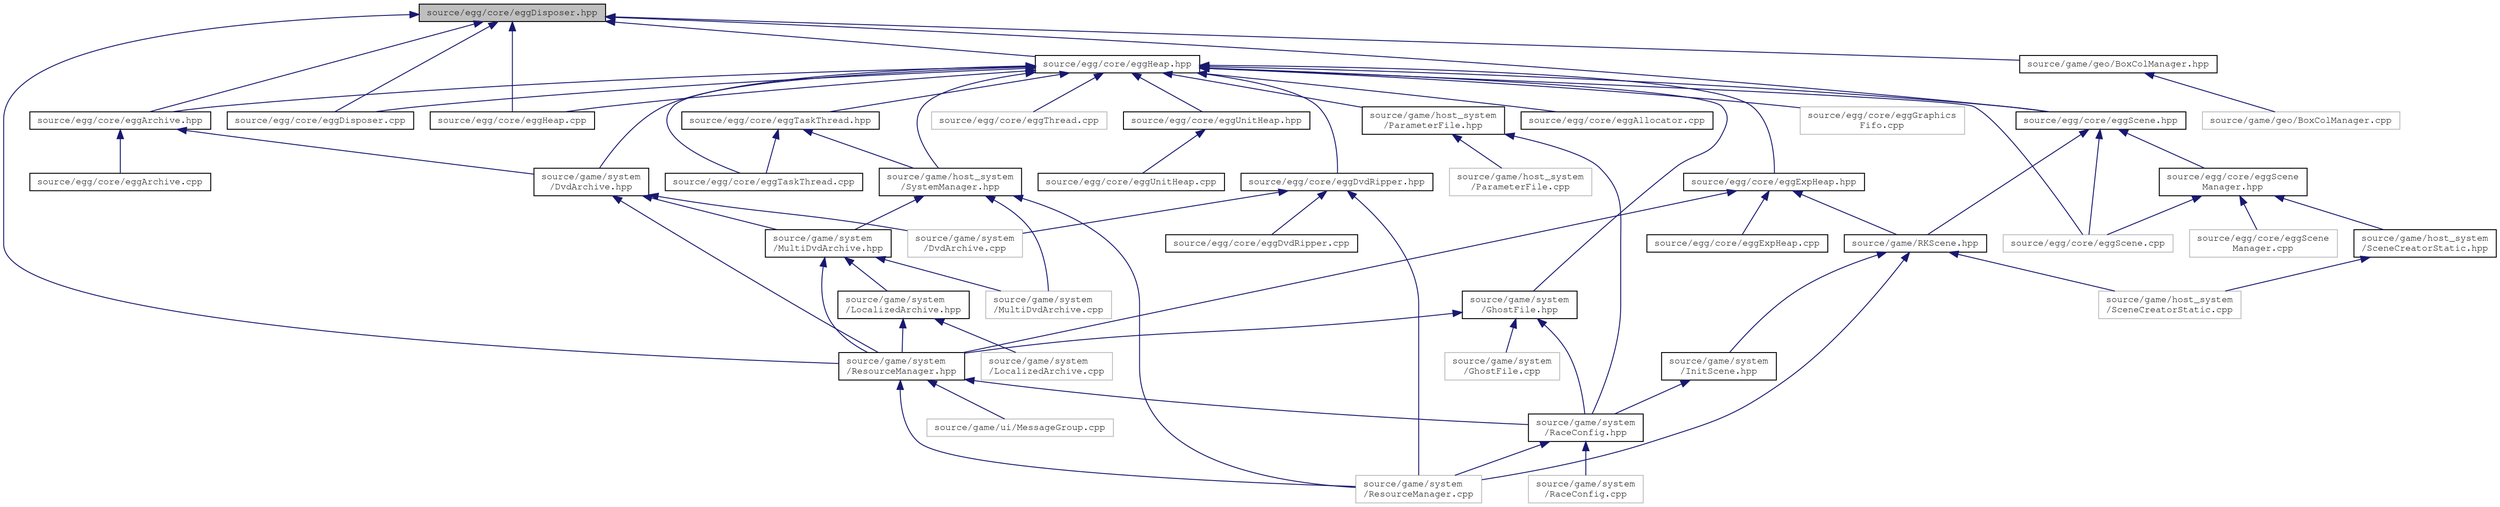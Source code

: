 digraph "source/egg/core/eggDisposer.hpp"
{
 // LATEX_PDF_SIZE
  edge [fontname="FreeMono",fontsize="10",labelfontname="FreeMono",labelfontsize="10"];
  node [fontname="FreeMono",fontsize="10",shape=record];
  Node1 [label="source/egg/core/eggDisposer.hpp",height=0.2,width=0.4,color="black", fillcolor="grey75", style="filled", fontcolor="black",tooltip="Headers for EGG::Disposer."];
  Node1 -> Node2 [dir="back",color="midnightblue",fontsize="10",style="solid",fontname="FreeMono"];
  Node2 [label="source/egg/core/eggArchive.hpp",height=0.2,width=0.4,color="black", fillcolor="white", style="filled",URL="$egg_archive_8hpp.html",tooltip="A read-only view of a \"dolphin archive\" .arc file."];
  Node2 -> Node3 [dir="back",color="midnightblue",fontsize="10",style="solid",fontname="FreeMono"];
  Node3 [label="source/egg/core/eggArchive.cpp",height=0.2,width=0.4,color="black", fillcolor="white", style="filled",URL="$egg_archive_8cpp.html",tooltip="TODO."];
  Node2 -> Node4 [dir="back",color="midnightblue",fontsize="10",style="solid",fontname="FreeMono"];
  Node4 [label="source/game/system\l/DvdArchive.hpp",height=0.2,width=0.4,color="black", fillcolor="white", style="filled",URL="$_dvd_archive_8hpp_source.html",tooltip=" "];
  Node4 -> Node5 [dir="back",color="midnightblue",fontsize="10",style="solid",fontname="FreeMono"];
  Node5 [label="source/game/system\l/DvdArchive.cpp",height=0.2,width=0.4,color="grey75", fillcolor="white", style="filled",tooltip=" "];
  Node4 -> Node6 [dir="back",color="midnightblue",fontsize="10",style="solid",fontname="FreeMono"];
  Node6 [label="source/game/system\l/MultiDvdArchive.hpp",height=0.2,width=0.4,color="black", fillcolor="white", style="filled",URL="$_multi_dvd_archive_8hpp_source.html",tooltip=" "];
  Node6 -> Node7 [dir="back",color="midnightblue",fontsize="10",style="solid",fontname="FreeMono"];
  Node7 [label="source/game/system\l/LocalizedArchive.hpp",height=0.2,width=0.4,color="black", fillcolor="white", style="filled",URL="$_localized_archive_8hpp_source.html",tooltip=" "];
  Node7 -> Node8 [dir="back",color="midnightblue",fontsize="10",style="solid",fontname="FreeMono"];
  Node8 [label="source/game/system\l/LocalizedArchive.cpp",height=0.2,width=0.4,color="grey75", fillcolor="white", style="filled",tooltip=" "];
  Node7 -> Node9 [dir="back",color="midnightblue",fontsize="10",style="solid",fontname="FreeMono"];
  Node9 [label="source/game/system\l/ResourceManager.hpp",height=0.2,width=0.4,color="black", fillcolor="white", style="filled",URL="$_resource_manager_8hpp_source.html",tooltip=" "];
  Node9 -> Node10 [dir="back",color="midnightblue",fontsize="10",style="solid",fontname="FreeMono"];
  Node10 [label="source/game/system\l/RaceConfig.hpp",height=0.2,width=0.4,color="black", fillcolor="white", style="filled",URL="$_race_config_8hpp_source.html",tooltip=" "];
  Node10 -> Node11 [dir="back",color="midnightblue",fontsize="10",style="solid",fontname="FreeMono"];
  Node11 [label="source/game/system\l/RaceConfig.cpp",height=0.2,width=0.4,color="grey75", fillcolor="white", style="filled",tooltip=" "];
  Node10 -> Node12 [dir="back",color="midnightblue",fontsize="10",style="solid",fontname="FreeMono"];
  Node12 [label="source/game/system\l/ResourceManager.cpp",height=0.2,width=0.4,color="grey75", fillcolor="white", style="filled",tooltip=" "];
  Node9 -> Node12 [dir="back",color="midnightblue",fontsize="10",style="solid",fontname="FreeMono"];
  Node9 -> Node13 [dir="back",color="midnightblue",fontsize="10",style="solid",fontname="FreeMono"];
  Node13 [label="source/game/ui/MessageGroup.cpp",height=0.2,width=0.4,color="grey75", fillcolor="white", style="filled",tooltip=" "];
  Node6 -> Node14 [dir="back",color="midnightblue",fontsize="10",style="solid",fontname="FreeMono"];
  Node14 [label="source/game/system\l/MultiDvdArchive.cpp",height=0.2,width=0.4,color="grey75", fillcolor="white", style="filled",tooltip=" "];
  Node6 -> Node9 [dir="back",color="midnightblue",fontsize="10",style="solid",fontname="FreeMono"];
  Node4 -> Node9 [dir="back",color="midnightblue",fontsize="10",style="solid",fontname="FreeMono"];
  Node1 -> Node15 [dir="back",color="midnightblue",fontsize="10",style="solid",fontname="FreeMono"];
  Node15 [label="source/egg/core/eggDisposer.cpp",height=0.2,width=0.4,color="black", fillcolor="white", style="filled",URL="$egg_disposer_8cpp.html",tooltip="Disposer implementations."];
  Node1 -> Node16 [dir="back",color="midnightblue",fontsize="10",style="solid",fontname="FreeMono"];
  Node16 [label="source/egg/core/eggHeap.cpp",height=0.2,width=0.4,color="black", fillcolor="white", style="filled",URL="$egg_heap_8cpp.html",tooltip="Heap implementations."];
  Node1 -> Node17 [dir="back",color="midnightblue",fontsize="10",style="solid",fontname="FreeMono"];
  Node17 [label="source/egg/core/eggHeap.hpp",height=0.2,width=0.4,color="black", fillcolor="white", style="filled",URL="$egg_heap_8hpp.html",tooltip="Base Heap class."];
  Node17 -> Node18 [dir="back",color="midnightblue",fontsize="10",style="solid",fontname="FreeMono"];
  Node18 [label="source/egg/core/eggAllocator.cpp",height=0.2,width=0.4,color="black", fillcolor="white", style="filled",URL="$egg_allocator_8cpp.html",tooltip="Implementation for the allocator wrapper."];
  Node17 -> Node2 [dir="back",color="midnightblue",fontsize="10",style="solid",fontname="FreeMono"];
  Node17 -> Node15 [dir="back",color="midnightblue",fontsize="10",style="solid",fontname="FreeMono"];
  Node17 -> Node19 [dir="back",color="midnightblue",fontsize="10",style="solid",fontname="FreeMono"];
  Node19 [label="source/egg/core/eggDvdRipper.hpp",height=0.2,width=0.4,color="black", fillcolor="white", style="filled",URL="$egg_dvd_ripper_8hpp.html",tooltip="Headers for the EGG DVD ripper."];
  Node19 -> Node20 [dir="back",color="midnightblue",fontsize="10",style="solid",fontname="FreeMono"];
  Node20 [label="source/egg/core/eggDvdRipper.cpp",height=0.2,width=0.4,color="black", fillcolor="white", style="filled",URL="$egg_dvd_ripper_8cpp.html",tooltip="Implementations for the EGG DVD ripper."];
  Node19 -> Node5 [dir="back",color="midnightblue",fontsize="10",style="solid",fontname="FreeMono"];
  Node19 -> Node12 [dir="back",color="midnightblue",fontsize="10",style="solid",fontname="FreeMono"];
  Node17 -> Node21 [dir="back",color="midnightblue",fontsize="10",style="solid",fontname="FreeMono"];
  Node21 [label="source/egg/core/eggExpHeap.hpp",height=0.2,width=0.4,color="black", fillcolor="white", style="filled",URL="$egg_exp_heap_8hpp.html",tooltip="EGG wraper for expanded heaps header."];
  Node21 -> Node22 [dir="back",color="midnightblue",fontsize="10",style="solid",fontname="FreeMono"];
  Node22 [label="source/egg/core/eggExpHeap.cpp",height=0.2,width=0.4,color="black", fillcolor="white", style="filled",URL="$egg_exp_heap_8cpp.html",tooltip="EGG wraper for expanded heaps implementation."];
  Node21 -> Node23 [dir="back",color="midnightblue",fontsize="10",style="solid",fontname="FreeMono"];
  Node23 [label="source/game/RKScene.hpp",height=0.2,width=0.4,color="black", fillcolor="white", style="filled",URL="$_r_k_scene_8hpp_source.html",tooltip=" "];
  Node23 -> Node24 [dir="back",color="midnightblue",fontsize="10",style="solid",fontname="FreeMono"];
  Node24 [label="source/game/host_system\l/SceneCreatorStatic.cpp",height=0.2,width=0.4,color="grey75", fillcolor="white", style="filled",tooltip=" "];
  Node23 -> Node25 [dir="back",color="midnightblue",fontsize="10",style="solid",fontname="FreeMono"];
  Node25 [label="source/game/system\l/InitScene.hpp",height=0.2,width=0.4,color="black", fillcolor="white", style="filled",URL="$_init_scene_8hpp_source.html",tooltip=" "];
  Node25 -> Node10 [dir="back",color="midnightblue",fontsize="10",style="solid",fontname="FreeMono"];
  Node23 -> Node12 [dir="back",color="midnightblue",fontsize="10",style="solid",fontname="FreeMono"];
  Node21 -> Node9 [dir="back",color="midnightblue",fontsize="10",style="solid",fontname="FreeMono"];
  Node17 -> Node26 [dir="back",color="midnightblue",fontsize="10",style="solid",fontname="FreeMono"];
  Node26 [label="source/egg/core/eggGraphics\lFifo.cpp",height=0.2,width=0.4,color="grey75", fillcolor="white", style="filled",tooltip=" "];
  Node17 -> Node16 [dir="back",color="midnightblue",fontsize="10",style="solid",fontname="FreeMono"];
  Node17 -> Node27 [dir="back",color="midnightblue",fontsize="10",style="solid",fontname="FreeMono"];
  Node27 [label="source/egg/core/eggScene.cpp",height=0.2,width=0.4,color="grey75", fillcolor="white", style="filled",tooltip=" "];
  Node17 -> Node28 [dir="back",color="midnightblue",fontsize="10",style="solid",fontname="FreeMono"];
  Node28 [label="source/egg/core/eggScene.hpp",height=0.2,width=0.4,color="black", fillcolor="white", style="filled",URL="$egg_scene_8hpp.html",tooltip="TODO."];
  Node28 -> Node27 [dir="back",color="midnightblue",fontsize="10",style="solid",fontname="FreeMono"];
  Node28 -> Node29 [dir="back",color="midnightblue",fontsize="10",style="solid",fontname="FreeMono"];
  Node29 [label="source/egg/core/eggScene\lManager.hpp",height=0.2,width=0.4,color="black", fillcolor="white", style="filled",URL="$egg_scene_manager_8hpp_source.html",tooltip=" "];
  Node29 -> Node27 [dir="back",color="midnightblue",fontsize="10",style="solid",fontname="FreeMono"];
  Node29 -> Node30 [dir="back",color="midnightblue",fontsize="10",style="solid",fontname="FreeMono"];
  Node30 [label="source/egg/core/eggScene\lManager.cpp",height=0.2,width=0.4,color="grey75", fillcolor="white", style="filled",tooltip=" "];
  Node29 -> Node31 [dir="back",color="midnightblue",fontsize="10",style="solid",fontname="FreeMono"];
  Node31 [label="source/game/host_system\l/SceneCreatorStatic.hpp",height=0.2,width=0.4,color="black", fillcolor="white", style="filled",URL="$_scene_creator_static_8hpp.html",tooltip="Static scene creator starts the boostrap scene."];
  Node31 -> Node24 [dir="back",color="midnightblue",fontsize="10",style="solid",fontname="FreeMono"];
  Node28 -> Node23 [dir="back",color="midnightblue",fontsize="10",style="solid",fontname="FreeMono"];
  Node17 -> Node32 [dir="back",color="midnightblue",fontsize="10",style="solid",fontname="FreeMono"];
  Node32 [label="source/egg/core/eggTaskThread.cpp",height=0.2,width=0.4,color="black", fillcolor="white", style="filled",URL="$egg_task_thread_8cpp.html",tooltip="TODO."];
  Node17 -> Node33 [dir="back",color="midnightblue",fontsize="10",style="solid",fontname="FreeMono"];
  Node33 [label="source/egg/core/eggTaskThread.hpp",height=0.2,width=0.4,color="black", fillcolor="white", style="filled",URL="$egg_task_thread_8hpp.html",tooltip="TODO."];
  Node33 -> Node32 [dir="back",color="midnightblue",fontsize="10",style="solid",fontname="FreeMono"];
  Node33 -> Node34 [dir="back",color="midnightblue",fontsize="10",style="solid",fontname="FreeMono"];
  Node34 [label="source/game/host_system\l/SystemManager.hpp",height=0.2,width=0.4,color="black", fillcolor="white", style="filled",URL="$_system_manager_8hpp.html",tooltip="System Manager."];
  Node34 -> Node14 [dir="back",color="midnightblue",fontsize="10",style="solid",fontname="FreeMono"];
  Node34 -> Node6 [dir="back",color="midnightblue",fontsize="10",style="solid",fontname="FreeMono"];
  Node34 -> Node12 [dir="back",color="midnightblue",fontsize="10",style="solid",fontname="FreeMono"];
  Node17 -> Node35 [dir="back",color="midnightblue",fontsize="10",style="solid",fontname="FreeMono"];
  Node35 [label="source/egg/core/eggThread.cpp",height=0.2,width=0.4,color="grey75", fillcolor="white", style="filled",tooltip=" "];
  Node17 -> Node36 [dir="back",color="midnightblue",fontsize="10",style="solid",fontname="FreeMono"];
  Node36 [label="source/egg/core/eggUnitHeap.hpp",height=0.2,width=0.4,color="black", fillcolor="white", style="filled",URL="$egg_unit_heap_8hpp.html",tooltip="EGG wraper for unit heaps (each element uniform size)."];
  Node36 -> Node37 [dir="back",color="midnightblue",fontsize="10",style="solid",fontname="FreeMono"];
  Node37 [label="source/egg/core/eggUnitHeap.cpp",height=0.2,width=0.4,color="black", fillcolor="white", style="filled",URL="$egg_unit_heap_8cpp.html",tooltip="EGG wraper for unit heaps (each element uniform size)."];
  Node17 -> Node38 [dir="back",color="midnightblue",fontsize="10",style="solid",fontname="FreeMono"];
  Node38 [label="source/game/host_system\l/ParameterFile.hpp",height=0.2,width=0.4,color="black", fillcolor="white", style="filled",URL="$_parameter_file_8hpp.html",tooltip="Contains reading code for an unused 'Parameter' file."];
  Node38 -> Node39 [dir="back",color="midnightblue",fontsize="10",style="solid",fontname="FreeMono"];
  Node39 [label="source/game/host_system\l/ParameterFile.cpp",height=0.2,width=0.4,color="grey75", fillcolor="white", style="filled",tooltip=" "];
  Node38 -> Node10 [dir="back",color="midnightblue",fontsize="10",style="solid",fontname="FreeMono"];
  Node17 -> Node34 [dir="back",color="midnightblue",fontsize="10",style="solid",fontname="FreeMono"];
  Node17 -> Node4 [dir="back",color="midnightblue",fontsize="10",style="solid",fontname="FreeMono"];
  Node17 -> Node40 [dir="back",color="midnightblue",fontsize="10",style="solid",fontname="FreeMono"];
  Node40 [label="source/game/system\l/GhostFile.hpp",height=0.2,width=0.4,color="black", fillcolor="white", style="filled",URL="$_ghost_file_8hpp_source.html",tooltip=" "];
  Node40 -> Node41 [dir="back",color="midnightblue",fontsize="10",style="solid",fontname="FreeMono"];
  Node41 [label="source/game/system\l/GhostFile.cpp",height=0.2,width=0.4,color="grey75", fillcolor="white", style="filled",tooltip=" "];
  Node40 -> Node10 [dir="back",color="midnightblue",fontsize="10",style="solid",fontname="FreeMono"];
  Node40 -> Node9 [dir="back",color="midnightblue",fontsize="10",style="solid",fontname="FreeMono"];
  Node1 -> Node28 [dir="back",color="midnightblue",fontsize="10",style="solid",fontname="FreeMono"];
  Node1 -> Node42 [dir="back",color="midnightblue",fontsize="10",style="solid",fontname="FreeMono"];
  Node42 [label="source/game/geo/BoxColManager.hpp",height=0.2,width=0.4,color="black", fillcolor="white", style="filled",URL="$_box_col_manager_8hpp_source.html",tooltip=" "];
  Node42 -> Node43 [dir="back",color="midnightblue",fontsize="10",style="solid",fontname="FreeMono"];
  Node43 [label="source/game/geo/BoxColManager.cpp",height=0.2,width=0.4,color="grey75", fillcolor="white", style="filled",tooltip=" "];
  Node1 -> Node9 [dir="back",color="midnightblue",fontsize="10",style="solid",fontname="FreeMono"];
}

